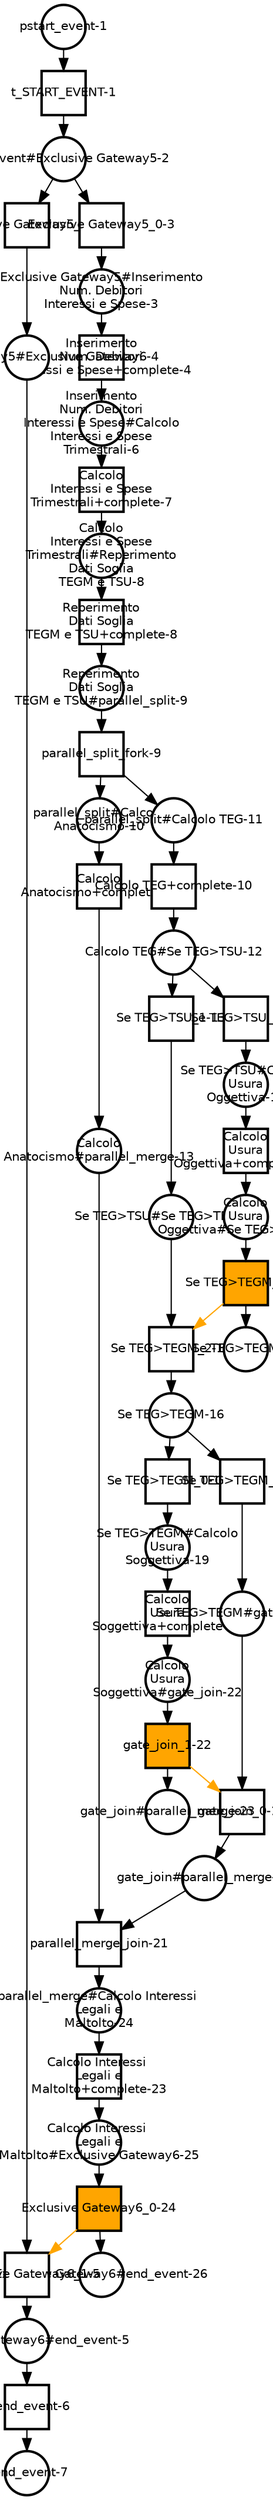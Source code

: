 digraph G { label="";
graph [fontname="Helvetica" fontsize="10" nodesep="0.35" ranksep="0.25 equally"];
node [fontname="Helvetica" fontsize="10" fixedsize="true" style="filled" penwidth="2"];
edge [fontname="Helvetica" fontsize="10" arrowhead="normal" color="black"];

node [shape="circle"];
	nf51b587b19f24a47b171e68830797406[label="parallel_split#Calcolo
Anatocismo-10" width=".5" height=".5" fillcolor=white];
	n5864ac129e2249e4ac4f12a6de8dd18d[label="Se TEG>TSU#Se TEG>TEGM-14" width=".5" height=".5" fillcolor=white];
	n8489b57ccaf2432ea75a15228c7756fd[label="Calcolo
Interessi e Spese
Trimestrali#Reperimento
Dati Soglia
TEGM e TSU-8" width=".5" height=".5" fillcolor=white];
	n0616d1ed7ad4422996a6aa8e4232b12b[label="Calcolo
Usura
Oggettiva#Se TEG>TEGM-17" width=".5" height=".5" fillcolor=white];
	n15cad8da81fd4d2baa313546895275dd[label="Calcolo
Usura
Soggettiva#gate_join-22" width=".5" height=".5" fillcolor=white];
	naa7b493018d241e681e967738a09c808[label="Calcolo
Anatocismo#parallel_merge-13" width=".5" height=".5" fillcolor=white];
	n15175855878044f899c4d04d1dd6eea9[label="Inserimento
Num. Debitori
Interessi e Spese#Calcolo
Interessi e Spese
Trimestrali-6" width=".5" height=".5" fillcolor=white];
	nf791d854de8b44faaf052deb2bd2e431[label="pend_event-7" width=".5" height=".5" fillcolor=white];
	na83815a16e4a4897a631e4be307045aa[label="Se TEG>TEGM#Calcolo
Usura
Soggettiva-19" width=".5" height=".5" fillcolor=white];
	na1dd399016f643b4848f3f58dd2b13c6[label="Exclusive Gateway5#Inserimento
Num. Debitori
Interessi e Spese-3" width=".5" height=".5" fillcolor=white];
	nf4006ad15b0f4147b9f4e6194c966b56[label="Calcolo TEG#Se TEG>TSU-12" width=".5" height=".5" fillcolor=white];
	n06143826171448e19fa04f74629df750[label="gate_join#parallel_merge-21" width=".5" height=".5" fillcolor=white];
	ndeeb05327dad4b9395f780d7e9630781[label="Exclusive Gateway6#end_event-26" width=".5" height=".5" fillcolor=white];
	nb55db82f7bb749b791115e719fa0548c[label="Exclusive Gateway5#Exclusive Gateway6-4" width=".5" height=".5" fillcolor=white];
	n238ce6ebe7c44b799611efe9056bea4b[label="Se TEG>TEGM#gate_join-18" width=".5" height=".5" fillcolor=white];
	n1af16506c5a441f5b518123e13164f81[label="Calcolo Interessi 
Legali e
Maltolto#Exclusive Gateway6-25" width=".5" height=".5" fillcolor=white];
	nc24958aa4ef24b188810dd154c584cef[label="parallel_split#Calcolo TEG-11" width=".5" height=".5" fillcolor=white];
	n0f52128e9e2f4d999700cbbfa6f96bf7[label="Reperimento
Dati Soglia
TEGM e TSU#parallel_split-9" width=".5" height=".5" fillcolor=white];
	n95fb8e9b0f604d8ab726bb004e27936a[label="Exclusive Gateway6#end_event-5" width=".5" height=".5" fillcolor=white];
	n5f0bb44f409c45559606276758ee03dd[label="Se TEG>TEGM-20" width=".5" height=".5" fillcolor=white];
	nf0b6ca0f6532404d8f2abc16075e9592[label="pstart_event-1" width=".5" height=".5" fillcolor=white];
	n248c069a09c04e509778e03fd36c10fe[label="gate_join#parallel_merge-23" width=".5" height=".5" fillcolor=white];
	nf85305aa9aa441829b729498e1798b33[label="parallel_merge#Calcolo Interessi 
Legali e
Maltolto-24" width=".5" height=".5" fillcolor=white];
	n1b7f291d18eb4b538e55311a19e846d1[label="Se TEG>TSU#Calcolo
Usura
Oggettiva-15" width=".5" height=".5" fillcolor=white];
	nccdae33589a74b798b63742ae3e895fd[label="start_event#Exclusive Gateway5-2" width=".5" height=".5" fillcolor=white];
	n46bfe964ae514370be46bac0c026c143[label="Se TEG>TEGM-16" width=".5" height=".5" fillcolor=white];

node [shape="box"];
	ne08f0adc24c1420eb712585c95309b28[label="Se TEG>TEGM_0-16" width=".5" height=".5" fillcolor=white];
	n2105d1c9a384492eb8d5e39edf61765b[label="Calcolo
Anatocismo+complete-11" width=".5" height=".5" fillcolor=white];
	nff6293cda0694ede8883fc6b0c6f3248[label="gate_join_1-22" width=".5" height=".5" fillcolor=orange];
	n6895e5d5dd7b4709b8337504bac730f9[label="Exclusive Gateway5_1-2" width=".5" height=".5" fillcolor=white];
	n44e10c42ca924359b462ffa58c5cfcfb[label="Inserimento
Num. Debitori
Interessi e Spese+complete-4" width=".5" height=".5" fillcolor=white];
	ne881feb857e041fd9293ee24c10c5421[label="Calcolo Interessi 
Legali e
Maltolto+complete-23" width=".5" height=".5" fillcolor=white];
	n06d1b67bc32f49878d4df393e94b8276[label="Calcolo
Usura
Soggettiva+complete-20" width=".5" height=".5" fillcolor=white];
	na65e874a027a4ccfaf63e5ba7cabbf3a[label="Se TEG>TSU_1-13" width=".5" height=".5" fillcolor=white];
	na054ed007c1f48eb94a2a4872236bb04[label="Calcolo
Interessi e Spese
Trimestrali+complete-7" width=".5" height=".5" fillcolor=white];
	n84620cc7281a4460a9e7c948644107bf[label="Exclusive Gateway5_0-3" width=".5" height=".5" fillcolor=white];
	n6177f70879114a2c83545b65fcafe308[label="parallel_split_fork-9" width=".5" height=".5" fillcolor=white];
	n51e65fe348f143059fa7501074e454b4[label="Exclusive Gateway6_0-24" width=".5" height=".5" fillcolor=orange];
	n579b11e12fb5469d885db868aa1ff9a6[label="t_end_event-6" width=".5" height=".5" fillcolor=white];
	n175ea9a3ff864ee2b65b14ed5bd61dfb[label="gate_join_0-19" width=".5" height=".5" fillcolor=white];
	n84dc965b83b8449caa4e6c68723e8d5b[label="Reperimento
Dati Soglia
TEGM e TSU+complete-8" width=".5" height=".5" fillcolor=white];
	n1e7378bc75084358a180c30877d8edf2[label="Calcolo TEG+complete-10" width=".5" height=".5" fillcolor=white];
	n6576d001a28f4083bb8c8227d14fef71[label="Exclusive Gateway6_1-5" width=".5" height=".5" fillcolor=white];
	n48d1944e0d8d47c18fbdb95e422affed[label="Calcolo
Usura
Oggettiva+complete-15" width=".5" height=".5" fillcolor=white];
	n45ef147fec2542bcbd1203d4c5798ad4[label="Se TEG>TEGM_1-17" width=".5" height=".5" fillcolor=white];
	n385ffeb8b6604e3280aebf0fee28780a[label="Se TEG>TSU_0-12" width=".5" height=".5" fillcolor=white];
	nfa017a724e4248db8d545ed459873a5c[label="parallel_merge_join-21" width=".5" height=".5" fillcolor=white];
	ncc0e72f5c4fd41afaea955073a549d03[label="Se TEG>TEGM_2-14" width=".5" height=".5" fillcolor=white];
	n004c52f933bc4789892446d44d1b383d[label="Se TEG>TEGM_3-18" width=".5" height=".5" fillcolor=orange];
	n401c1773c90841359d63a6cf6fda07e7[label="t_START_EVENT-1" width=".5" height=".5" fillcolor=white];

	n238ce6ebe7c44b799611efe9056bea4b->n175ea9a3ff864ee2b65b14ed5bd61dfb;
	na83815a16e4a4897a631e4be307045aa->n06d1b67bc32f49878d4df393e94b8276;
	n15cad8da81fd4d2baa313546895275dd->nff6293cda0694ede8883fc6b0c6f3248;
	n95fb8e9b0f604d8ab726bb004e27936a->n579b11e12fb5469d885db868aa1ff9a6;
	nb55db82f7bb749b791115e719fa0548c->n6576d001a28f4083bb8c8227d14fef71;
	na1dd399016f643b4848f3f58dd2b13c6->n44e10c42ca924359b462ffa58c5cfcfb;
	nc24958aa4ef24b188810dd154c584cef->n1e7378bc75084358a180c30877d8edf2;
	n0f52128e9e2f4d999700cbbfa6f96bf7->n6177f70879114a2c83545b65fcafe308;
	nccdae33589a74b798b63742ae3e895fd->n84620cc7281a4460a9e7c948644107bf;
	n0616d1ed7ad4422996a6aa8e4232b12b->n004c52f933bc4789892446d44d1b383d;
	n1af16506c5a441f5b518123e13164f81->n51e65fe348f143059fa7501074e454b4;
	nf0b6ca0f6532404d8f2abc16075e9592->n401c1773c90841359d63a6cf6fda07e7;
	n6895e5d5dd7b4709b8337504bac730f9->nb55db82f7bb749b791115e719fa0548c;
	nfa017a724e4248db8d545ed459873a5c->nf85305aa9aa441829b729498e1798b33;
	ne881feb857e041fd9293ee24c10c5421->n1af16506c5a441f5b518123e13164f81;
	nff6293cda0694ede8883fc6b0c6f3248->n248c069a09c04e509778e03fd36c10fe;
	nf85305aa9aa441829b729498e1798b33->ne881feb857e041fd9293ee24c10c5421;
	n06143826171448e19fa04f74629df750->nfa017a724e4248db8d545ed459873a5c;
	n6177f70879114a2c83545b65fcafe308->nc24958aa4ef24b188810dd154c584cef;
	naa7b493018d241e681e967738a09c808->nfa017a724e4248db8d545ed459873a5c;
	n385ffeb8b6604e3280aebf0fee28780a->n1b7f291d18eb4b538e55311a19e846d1;
	n6177f70879114a2c83545b65fcafe308->nf51b587b19f24a47b171e68830797406;
	n579b11e12fb5469d885db868aa1ff9a6->nf791d854de8b44faaf052deb2bd2e431;
	nf4006ad15b0f4147b9f4e6194c966b56->n385ffeb8b6604e3280aebf0fee28780a;
	n45ef147fec2542bcbd1203d4c5798ad4->n238ce6ebe7c44b799611efe9056bea4b;
	n175ea9a3ff864ee2b65b14ed5bd61dfb->n06143826171448e19fa04f74629df750;
	n1b7f291d18eb4b538e55311a19e846d1->n48d1944e0d8d47c18fbdb95e422affed;
	n51e65fe348f143059fa7501074e454b4->ndeeb05327dad4b9395f780d7e9630781;
	n1e7378bc75084358a180c30877d8edf2->nf4006ad15b0f4147b9f4e6194c966b56;
	n004c52f933bc4789892446d44d1b383d->n5f0bb44f409c45559606276758ee03dd;
	nf51b587b19f24a47b171e68830797406->n2105d1c9a384492eb8d5e39edf61765b;
	n44e10c42ca924359b462ffa58c5cfcfb->n15175855878044f899c4d04d1dd6eea9;
	nf4006ad15b0f4147b9f4e6194c966b56->na65e874a027a4ccfaf63e5ba7cabbf3a;
	na65e874a027a4ccfaf63e5ba7cabbf3a->n5864ac129e2249e4ac4f12a6de8dd18d;
	n46bfe964ae514370be46bac0c026c143->ne08f0adc24c1420eb712585c95309b28;
	n84dc965b83b8449caa4e6c68723e8d5b->n0f52128e9e2f4d999700cbbfa6f96bf7;
	ncc0e72f5c4fd41afaea955073a549d03->n46bfe964ae514370be46bac0c026c143;
	n6576d001a28f4083bb8c8227d14fef71->n95fb8e9b0f604d8ab726bb004e27936a;
	n06d1b67bc32f49878d4df393e94b8276->n15cad8da81fd4d2baa313546895275dd;
	n401c1773c90841359d63a6cf6fda07e7->nccdae33589a74b798b63742ae3e895fd;
	nccdae33589a74b798b63742ae3e895fd->n6895e5d5dd7b4709b8337504bac730f9;
	n5864ac129e2249e4ac4f12a6de8dd18d->ncc0e72f5c4fd41afaea955073a549d03;
	n15175855878044f899c4d04d1dd6eea9->na054ed007c1f48eb94a2a4872236bb04;
	n2105d1c9a384492eb8d5e39edf61765b->naa7b493018d241e681e967738a09c808;
	n84620cc7281a4460a9e7c948644107bf->na1dd399016f643b4848f3f58dd2b13c6;
	n46bfe964ae514370be46bac0c026c143->n45ef147fec2542bcbd1203d4c5798ad4;
	n8489b57ccaf2432ea75a15228c7756fd->n84dc965b83b8449caa4e6c68723e8d5b;
	n48d1944e0d8d47c18fbdb95e422affed->n0616d1ed7ad4422996a6aa8e4232b12b;
	ne08f0adc24c1420eb712585c95309b28->na83815a16e4a4897a631e4be307045aa;
	na054ed007c1f48eb94a2a4872236bb04->n8489b57ccaf2432ea75a15228c7756fd;

edge [fontname="Helvetica" fontsize="8" arrowhead="normal" color="orange"];
	nff6293cda0694ede8883fc6b0c6f3248->n175ea9a3ff864ee2b65b14ed5bd61dfb;
	n51e65fe348f143059fa7501074e454b4->n6576d001a28f4083bb8c8227d14fef71;
	n004c52f933bc4789892446d44d1b383d->ncc0e72f5c4fd41afaea955073a549d03;
}
